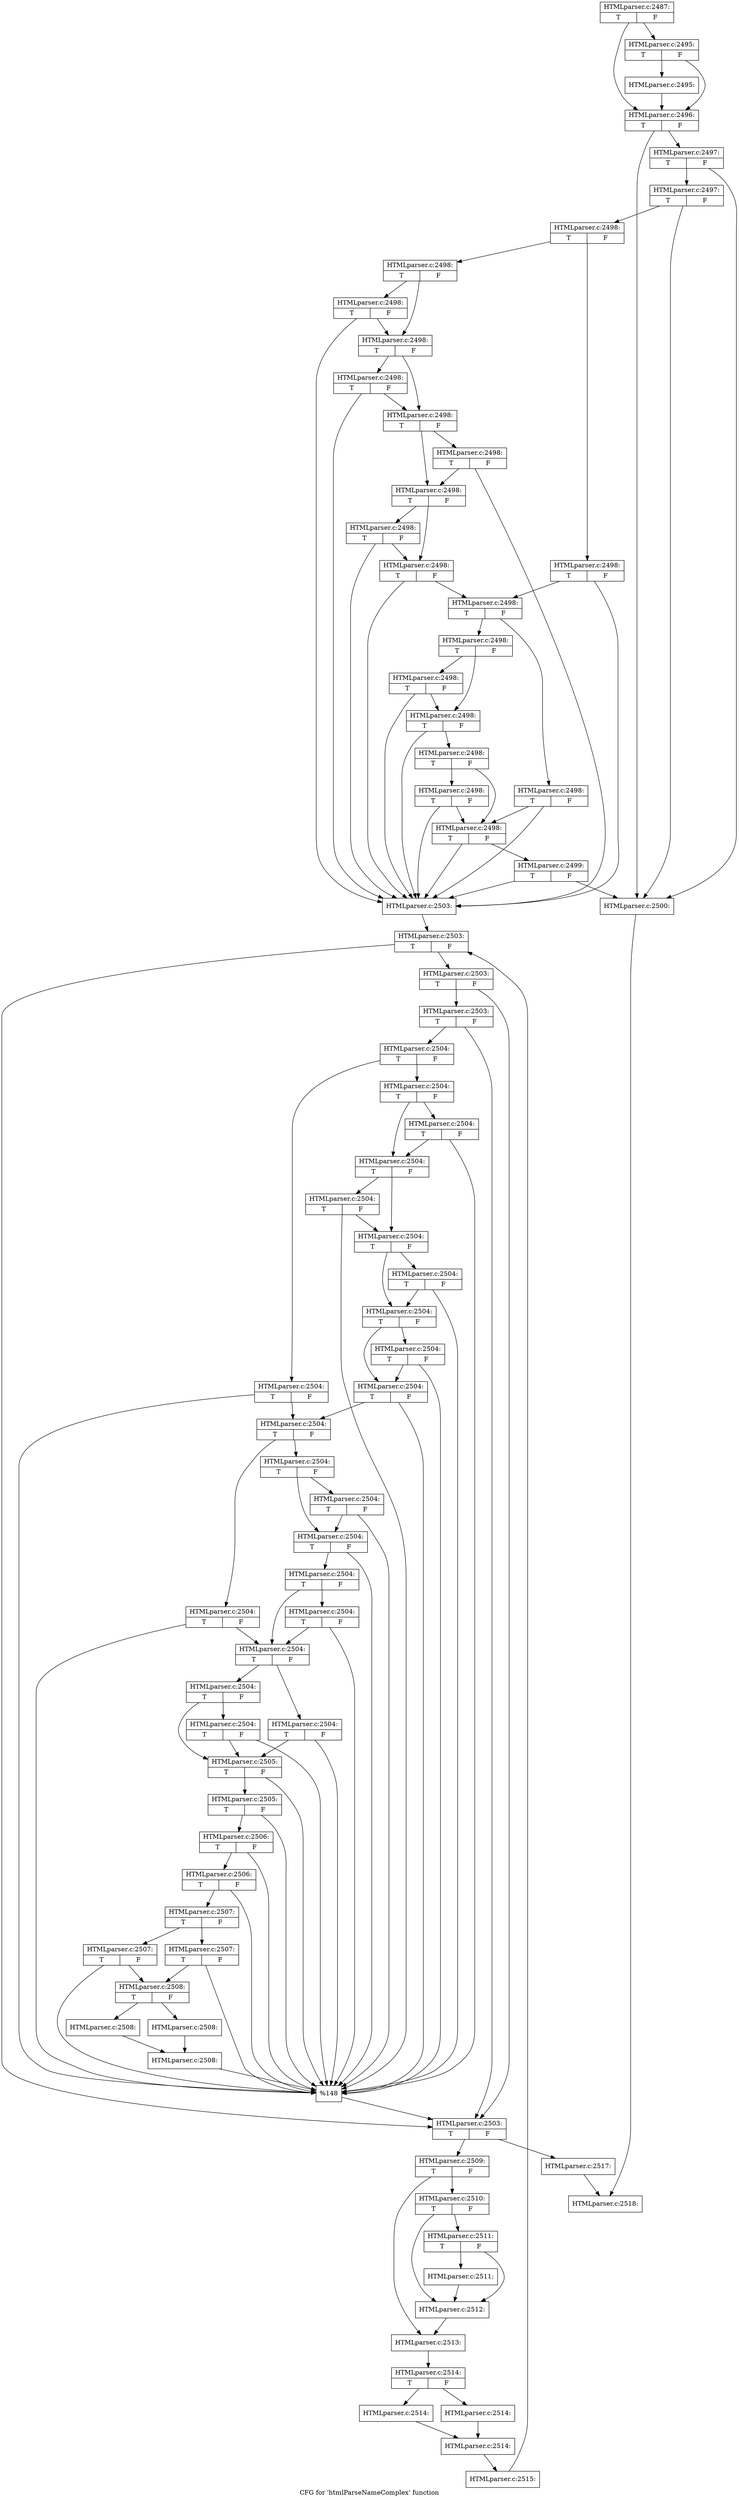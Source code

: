 digraph "CFG for 'htmlParseNameComplex' function" {
	label="CFG for 'htmlParseNameComplex' function";

	Node0x3e80900 [shape=record,label="{HTMLparser.c:2487:|{<s0>T|<s1>F}}"];
	Node0x3e80900 -> Node0x3e83100;
	Node0x3e80900 -> Node0x3e830b0;
	Node0x3e83100 [shape=record,label="{HTMLparser.c:2495:|{<s0>T|<s1>F}}"];
	Node0x3e83100 -> Node0x3e83060;
	Node0x3e83100 -> Node0x3e830b0;
	Node0x3e83060 [shape=record,label="{HTMLparser.c:2495:}"];
	Node0x3e83060 -> Node0x3e830b0;
	Node0x3e830b0 [shape=record,label="{HTMLparser.c:2496:|{<s0>T|<s1>F}}"];
	Node0x3e830b0 -> Node0x3e84690;
	Node0x3e830b0 -> Node0x3e84b20;
	Node0x3e84b20 [shape=record,label="{HTMLparser.c:2497:|{<s0>T|<s1>F}}"];
	Node0x3e84b20 -> Node0x3e84690;
	Node0x3e84b20 -> Node0x3e84ad0;
	Node0x3e84ad0 [shape=record,label="{HTMLparser.c:2497:|{<s0>T|<s1>F}}"];
	Node0x3e84ad0 -> Node0x3e84690;
	Node0x3e84ad0 -> Node0x3e84a80;
	Node0x3e84a80 [shape=record,label="{HTMLparser.c:2498:|{<s0>T|<s1>F}}"];
	Node0x3e84a80 -> Node0x3e85110;
	Node0x3e84a80 -> Node0x3e85160;
	Node0x3e85110 [shape=record,label="{HTMLparser.c:2498:|{<s0>T|<s1>F}}"];
	Node0x3e85110 -> Node0x3e85460;
	Node0x3e85110 -> Node0x3e85410;
	Node0x3e85460 [shape=record,label="{HTMLparser.c:2498:|{<s0>T|<s1>F}}"];
	Node0x3e85460 -> Node0x3e84a30;
	Node0x3e85460 -> Node0x3e85410;
	Node0x3e85410 [shape=record,label="{HTMLparser.c:2498:|{<s0>T|<s1>F}}"];
	Node0x3e85410 -> Node0x3e85790;
	Node0x3e85410 -> Node0x3e853c0;
	Node0x3e85790 [shape=record,label="{HTMLparser.c:2498:|{<s0>T|<s1>F}}"];
	Node0x3e85790 -> Node0x3e84a30;
	Node0x3e85790 -> Node0x3e853c0;
	Node0x3e853c0 [shape=record,label="{HTMLparser.c:2498:|{<s0>T|<s1>F}}"];
	Node0x3e853c0 -> Node0x3e85ac0;
	Node0x3e853c0 -> Node0x3e85370;
	Node0x3e85ac0 [shape=record,label="{HTMLparser.c:2498:|{<s0>T|<s1>F}}"];
	Node0x3e85ac0 -> Node0x3e84a30;
	Node0x3e85ac0 -> Node0x3e85370;
	Node0x3e85370 [shape=record,label="{HTMLparser.c:2498:|{<s0>T|<s1>F}}"];
	Node0x3e85370 -> Node0x3e85df0;
	Node0x3e85370 -> Node0x3e85320;
	Node0x3e85df0 [shape=record,label="{HTMLparser.c:2498:|{<s0>T|<s1>F}}"];
	Node0x3e85df0 -> Node0x3e84a30;
	Node0x3e85df0 -> Node0x3e85320;
	Node0x3e85320 [shape=record,label="{HTMLparser.c:2498:|{<s0>T|<s1>F}}"];
	Node0x3e85320 -> Node0x3e84a30;
	Node0x3e85320 -> Node0x3e850c0;
	Node0x3e85160 [shape=record,label="{HTMLparser.c:2498:|{<s0>T|<s1>F}}"];
	Node0x3e85160 -> Node0x3e84a30;
	Node0x3e85160 -> Node0x3e850c0;
	Node0x3e850c0 [shape=record,label="{HTMLparser.c:2498:|{<s0>T|<s1>F}}"];
	Node0x3e850c0 -> Node0x3e873a0;
	Node0x3e850c0 -> Node0x3e87850;
	Node0x3e873a0 [shape=record,label="{HTMLparser.c:2498:|{<s0>T|<s1>F}}"];
	Node0x3e873a0 -> Node0x3e84a30;
	Node0x3e873a0 -> Node0x3e85070;
	Node0x3e87850 [shape=record,label="{HTMLparser.c:2498:|{<s0>T|<s1>F}}"];
	Node0x3e87850 -> Node0x3e87ba0;
	Node0x3e87850 -> Node0x3e87b50;
	Node0x3e87ba0 [shape=record,label="{HTMLparser.c:2498:|{<s0>T|<s1>F}}"];
	Node0x3e87ba0 -> Node0x3e84a30;
	Node0x3e87ba0 -> Node0x3e87b50;
	Node0x3e87b50 [shape=record,label="{HTMLparser.c:2498:|{<s0>T|<s1>F}}"];
	Node0x3e87b50 -> Node0x3e84a30;
	Node0x3e87b50 -> Node0x3e87b00;
	Node0x3e87b00 [shape=record,label="{HTMLparser.c:2498:|{<s0>T|<s1>F}}"];
	Node0x3e87b00 -> Node0x3e88040;
	Node0x3e87b00 -> Node0x3e85070;
	Node0x3e88040 [shape=record,label="{HTMLparser.c:2498:|{<s0>T|<s1>F}}"];
	Node0x3e88040 -> Node0x3e84a30;
	Node0x3e88040 -> Node0x3e85070;
	Node0x3e85070 [shape=record,label="{HTMLparser.c:2498:|{<s0>T|<s1>F}}"];
	Node0x3e85070 -> Node0x3e85020;
	Node0x3e85070 -> Node0x3e84a30;
	Node0x3e85020 [shape=record,label="{HTMLparser.c:2499:|{<s0>T|<s1>F}}"];
	Node0x3e85020 -> Node0x3e84690;
	Node0x3e85020 -> Node0x3e84a30;
	Node0x3e84690 [shape=record,label="{HTMLparser.c:2500:}"];
	Node0x3e84690 -> Node0x3e79420;
	Node0x3e84a30 [shape=record,label="{HTMLparser.c:2503:}"];
	Node0x3e84a30 -> Node0x3e886d0;
	Node0x3e886d0 [shape=record,label="{HTMLparser.c:2503:|{<s0>T|<s1>F}}"];
	Node0x3e886d0 -> Node0x3e88a20;
	Node0x3e886d0 -> Node0x3e88900;
	Node0x3e88a20 [shape=record,label="{HTMLparser.c:2503:|{<s0>T|<s1>F}}"];
	Node0x3e88a20 -> Node0x3e889a0;
	Node0x3e88a20 -> Node0x3e88900;
	Node0x3e889a0 [shape=record,label="{HTMLparser.c:2503:|{<s0>T|<s1>F}}"];
	Node0x3e889a0 -> Node0x3e88950;
	Node0x3e889a0 -> Node0x3e88900;
	Node0x3e88950 [shape=record,label="{HTMLparser.c:2504:|{<s0>T|<s1>F}}"];
	Node0x3e88950 -> Node0x3e894f0;
	Node0x3e88950 -> Node0x3e89540;
	Node0x3e894f0 [shape=record,label="{HTMLparser.c:2504:|{<s0>T|<s1>F}}"];
	Node0x3e894f0 -> Node0x3e898a0;
	Node0x3e894f0 -> Node0x3e89850;
	Node0x3e898a0 [shape=record,label="{HTMLparser.c:2504:|{<s0>T|<s1>F}}"];
	Node0x3e898a0 -> Node0x3e89000;
	Node0x3e898a0 -> Node0x3e89850;
	Node0x3e89850 [shape=record,label="{HTMLparser.c:2504:|{<s0>T|<s1>F}}"];
	Node0x3e89850 -> Node0x3e89bd0;
	Node0x3e89850 -> Node0x3e89800;
	Node0x3e89bd0 [shape=record,label="{HTMLparser.c:2504:|{<s0>T|<s1>F}}"];
	Node0x3e89bd0 -> Node0x3e89000;
	Node0x3e89bd0 -> Node0x3e89800;
	Node0x3e89800 [shape=record,label="{HTMLparser.c:2504:|{<s0>T|<s1>F}}"];
	Node0x3e89800 -> Node0x3e89f00;
	Node0x3e89800 -> Node0x3e897b0;
	Node0x3e89f00 [shape=record,label="{HTMLparser.c:2504:|{<s0>T|<s1>F}}"];
	Node0x3e89f00 -> Node0x3e89000;
	Node0x3e89f00 -> Node0x3e897b0;
	Node0x3e897b0 [shape=record,label="{HTMLparser.c:2504:|{<s0>T|<s1>F}}"];
	Node0x3e897b0 -> Node0x3e8a230;
	Node0x3e897b0 -> Node0x3e89760;
	Node0x3e8a230 [shape=record,label="{HTMLparser.c:2504:|{<s0>T|<s1>F}}"];
	Node0x3e8a230 -> Node0x3e89000;
	Node0x3e8a230 -> Node0x3e89760;
	Node0x3e89760 [shape=record,label="{HTMLparser.c:2504:|{<s0>T|<s1>F}}"];
	Node0x3e89760 -> Node0x3e89000;
	Node0x3e89760 -> Node0x3e89470;
	Node0x3e89540 [shape=record,label="{HTMLparser.c:2504:|{<s0>T|<s1>F}}"];
	Node0x3e89540 -> Node0x3e89000;
	Node0x3e89540 -> Node0x3e89470;
	Node0x3e89470 [shape=record,label="{HTMLparser.c:2504:|{<s0>T|<s1>F}}"];
	Node0x3e89470 -> Node0x3e8a880;
	Node0x3e89470 -> Node0x3e8a8d0;
	Node0x3e8a880 [shape=record,label="{HTMLparser.c:2504:|{<s0>T|<s1>F}}"];
	Node0x3e8a880 -> Node0x3e89000;
	Node0x3e8a880 -> Node0x3e893f0;
	Node0x3e8a8d0 [shape=record,label="{HTMLparser.c:2504:|{<s0>T|<s1>F}}"];
	Node0x3e8a8d0 -> Node0x3e8ac20;
	Node0x3e8a8d0 -> Node0x3e8abd0;
	Node0x3e8ac20 [shape=record,label="{HTMLparser.c:2504:|{<s0>T|<s1>F}}"];
	Node0x3e8ac20 -> Node0x3e89000;
	Node0x3e8ac20 -> Node0x3e8abd0;
	Node0x3e8abd0 [shape=record,label="{HTMLparser.c:2504:|{<s0>T|<s1>F}}"];
	Node0x3e8abd0 -> Node0x3e89000;
	Node0x3e8abd0 -> Node0x3e8ab80;
	Node0x3e8ab80 [shape=record,label="{HTMLparser.c:2504:|{<s0>T|<s1>F}}"];
	Node0x3e8ab80 -> Node0x3e8b0c0;
	Node0x3e8ab80 -> Node0x3e893f0;
	Node0x3e8b0c0 [shape=record,label="{HTMLparser.c:2504:|{<s0>T|<s1>F}}"];
	Node0x3e8b0c0 -> Node0x3e89000;
	Node0x3e8b0c0 -> Node0x3e893f0;
	Node0x3e893f0 [shape=record,label="{HTMLparser.c:2504:|{<s0>T|<s1>F}}"];
	Node0x3e893f0 -> Node0x3e8b3f0;
	Node0x3e893f0 -> Node0x3e8b440;
	Node0x3e8b3f0 [shape=record,label="{HTMLparser.c:2504:|{<s0>T|<s1>F}}"];
	Node0x3e8b3f0 -> Node0x3e8b630;
	Node0x3e8b3f0 -> Node0x3e89370;
	Node0x3e8b630 [shape=record,label="{HTMLparser.c:2504:|{<s0>T|<s1>F}}"];
	Node0x3e8b630 -> Node0x3e89000;
	Node0x3e8b630 -> Node0x3e89370;
	Node0x3e8b440 [shape=record,label="{HTMLparser.c:2504:|{<s0>T|<s1>F}}"];
	Node0x3e8b440 -> Node0x3e89000;
	Node0x3e8b440 -> Node0x3e89370;
	Node0x3e89370 [shape=record,label="{HTMLparser.c:2505:|{<s0>T|<s1>F}}"];
	Node0x3e89370 -> Node0x3e89000;
	Node0x3e89370 -> Node0x3e892f0;
	Node0x3e892f0 [shape=record,label="{HTMLparser.c:2505:|{<s0>T|<s1>F}}"];
	Node0x3e892f0 -> Node0x3e89000;
	Node0x3e892f0 -> Node0x3e89270;
	Node0x3e89270 [shape=record,label="{HTMLparser.c:2506:|{<s0>T|<s1>F}}"];
	Node0x3e89270 -> Node0x3e89000;
	Node0x3e89270 -> Node0x3e891f0;
	Node0x3e891f0 [shape=record,label="{HTMLparser.c:2506:|{<s0>T|<s1>F}}"];
	Node0x3e891f0 -> Node0x3e89000;
	Node0x3e891f0 -> Node0x3e89170;
	Node0x3e89170 [shape=record,label="{HTMLparser.c:2507:|{<s0>T|<s1>F}}"];
	Node0x3e89170 -> Node0x3e8c420;
	Node0x3e89170 -> Node0x3e8c470;
	Node0x3e8c420 [shape=record,label="{HTMLparser.c:2507:|{<s0>T|<s1>F}}"];
	Node0x3e8c420 -> Node0x3e89000;
	Node0x3e8c420 -> Node0x3e89120;
	Node0x3e8c470 [shape=record,label="{HTMLparser.c:2507:|{<s0>T|<s1>F}}"];
	Node0x3e8c470 -> Node0x3e89000;
	Node0x3e8c470 -> Node0x3e89120;
	Node0x3e89120 [shape=record,label="{HTMLparser.c:2508:|{<s0>T|<s1>F}}"];
	Node0x3e89120 -> Node0x3e845e0;
	Node0x3e89120 -> Node0x3e8c9b0;
	Node0x3e845e0 [shape=record,label="{HTMLparser.c:2508:}"];
	Node0x3e845e0 -> Node0x3e8ca00;
	Node0x3e8c9b0 [shape=record,label="{HTMLparser.c:2508:}"];
	Node0x3e8c9b0 -> Node0x3e8ca00;
	Node0x3e8ca00 [shape=record,label="{HTMLparser.c:2508:}"];
	Node0x3e8ca00 -> Node0x3e89000;
	Node0x3e89000 [shape=record,label="{%148}"];
	Node0x3e89000 -> Node0x3e88900;
	Node0x3e88900 [shape=record,label="{HTMLparser.c:2503:|{<s0>T|<s1>F}}"];
	Node0x3e88900 -> Node0x3e8d3d0;
	Node0x3e88900 -> Node0x3e88880;
	Node0x3e8d3d0 [shape=record,label="{HTMLparser.c:2509:|{<s0>T|<s1>F}}"];
	Node0x3e8d3d0 -> Node0x3e8d4b0;
	Node0x3e8d3d0 -> Node0x3e8d500;
	Node0x3e8d4b0 [shape=record,label="{HTMLparser.c:2510:|{<s0>T|<s1>F}}"];
	Node0x3e8d4b0 -> Node0x3e8da20;
	Node0x3e8d4b0 -> Node0x3e8d9d0;
	Node0x3e8da20 [shape=record,label="{HTMLparser.c:2511:|{<s0>T|<s1>F}}"];
	Node0x3e8da20 -> Node0x3e8d980;
	Node0x3e8da20 -> Node0x3e8d9d0;
	Node0x3e8d980 [shape=record,label="{HTMLparser.c:2511:}"];
	Node0x3e8d980 -> Node0x3e8d9d0;
	Node0x3e8d9d0 [shape=record,label="{HTMLparser.c:2512:}"];
	Node0x3e8d9d0 -> Node0x3e8d500;
	Node0x3e8d500 [shape=record,label="{HTMLparser.c:2513:}"];
	Node0x3e8d500 -> Node0x3e8ea30;
	Node0x3e8ea30 [shape=record,label="{HTMLparser.c:2514:|{<s0>T|<s1>F}}"];
	Node0x3e8ea30 -> Node0x3e8ecd0;
	Node0x3e8ea30 -> Node0x3e8ed70;
	Node0x3e8ecd0 [shape=record,label="{HTMLparser.c:2514:}"];
	Node0x3e8ecd0 -> Node0x3e8ed20;
	Node0x3e8ed70 [shape=record,label="{HTMLparser.c:2514:}"];
	Node0x3e8ed70 -> Node0x3e8ed20;
	Node0x3e8ed20 [shape=record,label="{HTMLparser.c:2514:}"];
	Node0x3e8ed20 -> Node0x3e8e990;
	Node0x3e8e990 [shape=record,label="{HTMLparser.c:2515:}"];
	Node0x3e8e990 -> Node0x3e886d0;
	Node0x3e88880 [shape=record,label="{HTMLparser.c:2517:}"];
	Node0x3e88880 -> Node0x3e79420;
	Node0x3e79420 [shape=record,label="{HTMLparser.c:2518:}"];
}
